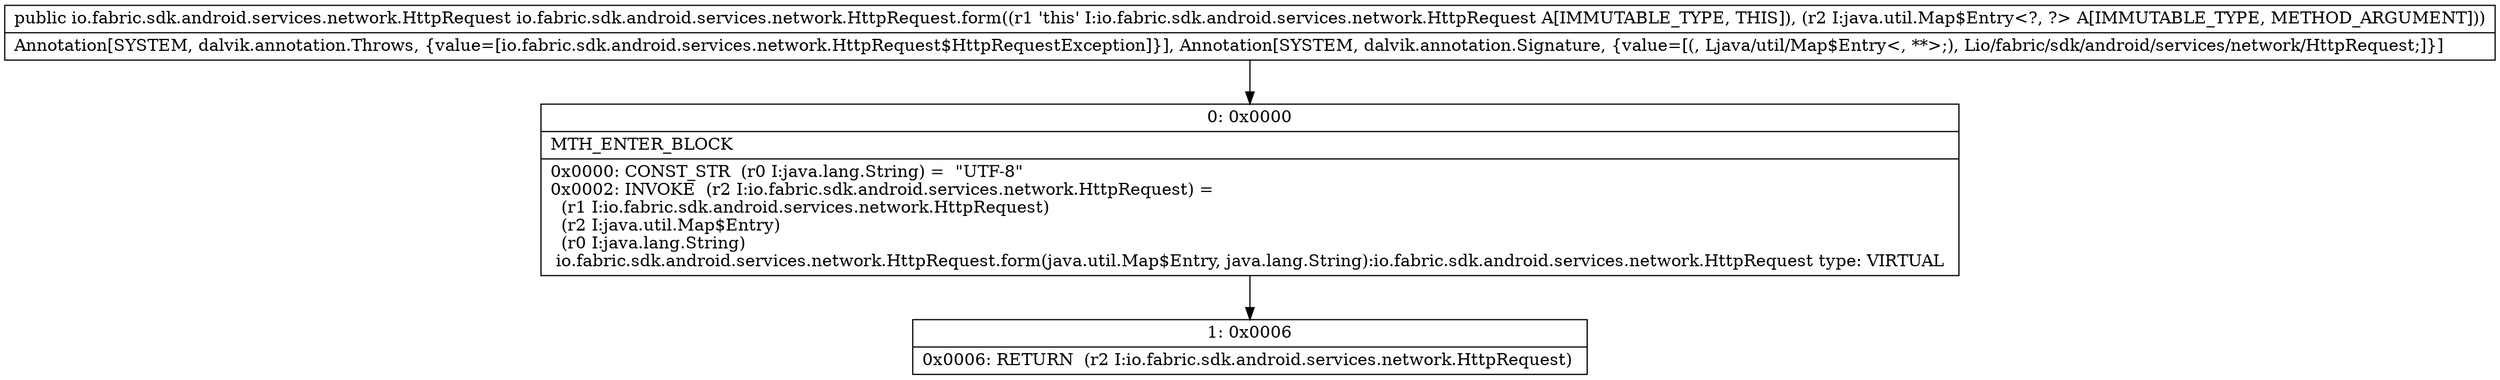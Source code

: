 digraph "CFG forio.fabric.sdk.android.services.network.HttpRequest.form(Ljava\/util\/Map$Entry;)Lio\/fabric\/sdk\/android\/services\/network\/HttpRequest;" {
Node_0 [shape=record,label="{0\:\ 0x0000|MTH_ENTER_BLOCK\l|0x0000: CONST_STR  (r0 I:java.lang.String) =  \"UTF\-8\" \l0x0002: INVOKE  (r2 I:io.fabric.sdk.android.services.network.HttpRequest) = \l  (r1 I:io.fabric.sdk.android.services.network.HttpRequest)\l  (r2 I:java.util.Map$Entry)\l  (r0 I:java.lang.String)\l io.fabric.sdk.android.services.network.HttpRequest.form(java.util.Map$Entry, java.lang.String):io.fabric.sdk.android.services.network.HttpRequest type: VIRTUAL \l}"];
Node_1 [shape=record,label="{1\:\ 0x0006|0x0006: RETURN  (r2 I:io.fabric.sdk.android.services.network.HttpRequest) \l}"];
MethodNode[shape=record,label="{public io.fabric.sdk.android.services.network.HttpRequest io.fabric.sdk.android.services.network.HttpRequest.form((r1 'this' I:io.fabric.sdk.android.services.network.HttpRequest A[IMMUTABLE_TYPE, THIS]), (r2 I:java.util.Map$Entry\<?, ?\> A[IMMUTABLE_TYPE, METHOD_ARGUMENT]))  | Annotation[SYSTEM, dalvik.annotation.Throws, \{value=[io.fabric.sdk.android.services.network.HttpRequest$HttpRequestException]\}], Annotation[SYSTEM, dalvik.annotation.Signature, \{value=[(, Ljava\/util\/Map$Entry\<, **\>;), Lio\/fabric\/sdk\/android\/services\/network\/HttpRequest;]\}]\l}"];
MethodNode -> Node_0;
Node_0 -> Node_1;
}

